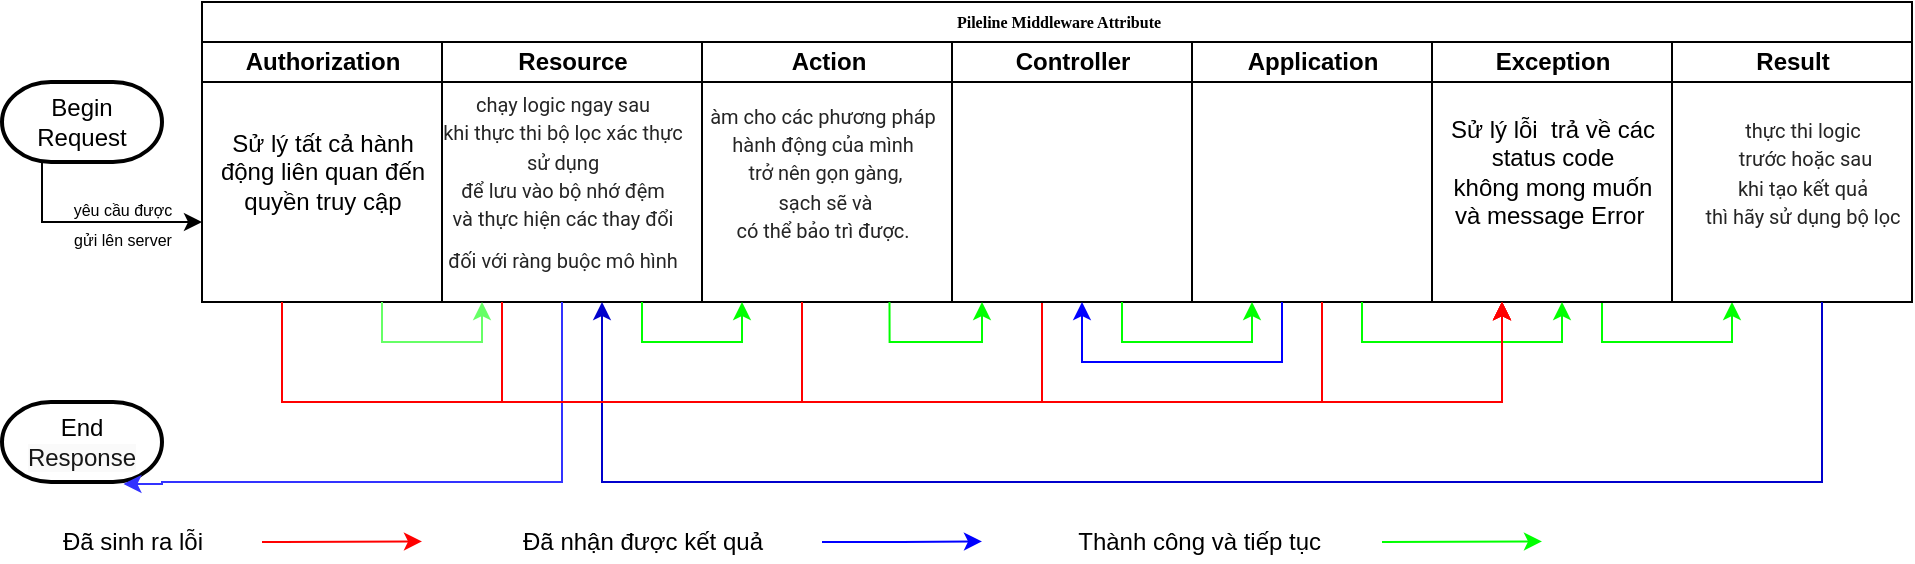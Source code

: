 <mxfile version="14.6.13" type="device"><diagram name="Page-1" id="74e2e168-ea6b-b213-b513-2b3c1d86103e"><mxGraphModel dx="1108" dy="550" grid="1" gridSize="10" guides="1" tooltips="1" connect="1" arrows="1" fold="1" page="1" pageScale="1" pageWidth="1100" pageHeight="850" background="#ffffff" math="0" shadow="0"><root><mxCell id="0"/><mxCell id="1" parent="0"/><mxCell id="77e6c97f196da883-1" value="Pileline Middleware Attribute" style="swimlane;html=1;childLayout=stackLayout;startSize=20;rounded=0;shadow=0;labelBackgroundColor=none;strokeWidth=1;fontFamily=Verdana;fontSize=8;align=center;" parent="1" vertex="1"><mxGeometry x="120" y="40" width="855" height="150" as="geometry"><mxRectangle x="70" y="40" width="160" height="20" as="alternateBounds"/></mxGeometry></mxCell><mxCell id="77e6c97f196da883-2" value="Authorization" style="swimlane;html=1;startSize=20;" parent="77e6c97f196da883-1" vertex="1"><mxGeometry y="20" width="120" height="130" as="geometry"><mxRectangle y="20" width="30" height="130" as="alternateBounds"/></mxGeometry></mxCell><mxCell id="sSjYZjlQn98mD_e0uDJg-35" value="&lt;span&gt;Sử lý tất cả hành&lt;/span&gt;&lt;br&gt;&lt;span&gt;động liên quan đến&lt;/span&gt;&lt;br&gt;&lt;span&gt;quyền truy cập&lt;/span&gt;" style="text;html=1;align=center;verticalAlign=middle;resizable=0;points=[];autosize=1;strokeColor=none;" vertex="1" parent="77e6c97f196da883-2"><mxGeometry y="40" width="120" height="50" as="geometry"/></mxCell><mxCell id="77e6c97f196da883-3" value="Resource" style="swimlane;html=1;startSize=20;" parent="77e6c97f196da883-1" vertex="1"><mxGeometry x="120" y="20" width="130" height="130" as="geometry"/></mxCell><mxCell id="sSjYZjlQn98mD_e0uDJg-69" value="&lt;font style=&quot;font-size: 10px&quot;&gt;&lt;span style=&quot;color: rgb(37 , 37 , 37) ; font-family: &amp;#34;roboto&amp;#34; , &amp;#34;arial&amp;#34; , sans-serif&quot;&gt;chạy logic ngay sau &lt;br&gt;khi thực thi bộ lọc xác thực&lt;br&gt;&lt;/span&gt;&lt;span style=&quot;color: rgb(37 , 37 , 37) ; font-family: &amp;#34;roboto&amp;#34; , &amp;#34;arial&amp;#34; , sans-serif&quot;&gt;sử dụng &lt;br&gt;để lưu vào bộ nhớ đệm &lt;br&gt;và thực hiện các thay đổi &lt;br&gt;đối với ràng buộc mô hình&lt;/span&gt;&lt;/font&gt;&lt;span style=&quot;color: rgb(37 , 37 , 37) ; font-family: &amp;#34;roboto&amp;#34; , &amp;#34;arial&amp;#34; , sans-serif ; font-size: 18px&quot;&gt;&lt;br&gt;&lt;/span&gt;" style="text;html=1;align=center;verticalAlign=middle;resizable=0;points=[];autosize=1;strokeColor=none;" vertex="1" parent="77e6c97f196da883-3"><mxGeometry x="-10" y="20" width="140" height="100" as="geometry"/></mxCell><mxCell id="77e6c97f196da883-4" value="Action" style="swimlane;html=1;startSize=20;" parent="77e6c97f196da883-1" vertex="1"><mxGeometry x="250" y="20" width="125" height="130" as="geometry"/></mxCell><mxCell id="sSjYZjlQn98mD_e0uDJg-70" value="&lt;span style=&quot;color: rgb(37 , 37 , 37) ; font-family: &amp;#34;roboto&amp;#34; , &amp;#34;arial&amp;#34; , sans-serif&quot;&gt;&lt;font style=&quot;font-size: 10px&quot;&gt;àm cho các phương pháp &lt;br&gt;hành động của mình&lt;br&gt;&amp;nbsp;trở nên gọn gàng,&lt;br&gt;&amp;nbsp;sạch sẽ và &lt;br&gt;có thể bảo trì được.&lt;/font&gt;&lt;/span&gt;" style="text;html=1;align=center;verticalAlign=middle;resizable=0;points=[];autosize=1;strokeColor=none;" vertex="1" parent="77e6c97f196da883-4"><mxGeometry x="-5" y="25" width="130" height="80" as="geometry"/></mxCell><mxCell id="sSjYZjlQn98mD_e0uDJg-44" style="edgeStyle=orthogonalEdgeStyle;rounded=0;orthogonalLoop=1;jettySize=auto;html=1;exitX=0.5;exitY=1;exitDx=0;exitDy=0;strokeColor=#FF0000;" edge="1" parent="77e6c97f196da883-1" source="77e6c97f196da883-5"><mxGeometry relative="1" as="geometry"><mxPoint x="400" y="150" as="sourcePoint"/><mxPoint x="650" y="150" as="targetPoint"/><Array as="points"><mxPoint x="420" y="200"/><mxPoint x="650" y="200"/></Array></mxGeometry></mxCell><mxCell id="77e6c97f196da883-5" value="Controller" style="swimlane;html=1;startSize=20;" parent="77e6c97f196da883-1" vertex="1"><mxGeometry x="375" y="20" width="120" height="130" as="geometry"/></mxCell><mxCell id="sSjYZjlQn98mD_e0uDJg-4" value="Application" style="swimlane;html=1;startSize=20;" vertex="1" parent="77e6c97f196da883-1"><mxGeometry x="495" y="20" width="120" height="130" as="geometry"/></mxCell><mxCell id="sSjYZjlQn98mD_e0uDJg-46" style="edgeStyle=orthogonalEdgeStyle;rounded=0;orthogonalLoop=1;jettySize=auto;html=1;entryX=0.25;entryY=1;entryDx=0;entryDy=0;strokeColor=#00FF00;" edge="1" parent="77e6c97f196da883-1" source="77e6c97f196da883-6" target="77e6c97f196da883-7"><mxGeometry relative="1" as="geometry"><Array as="points"><mxPoint x="700" y="170"/><mxPoint x="765" y="170"/></Array></mxGeometry></mxCell><mxCell id="77e6c97f196da883-6" value="Exception" style="swimlane;html=1;startSize=20;" parent="77e6c97f196da883-1" vertex="1"><mxGeometry x="615" y="20" width="120" height="130" as="geometry"/></mxCell><mxCell id="sSjYZjlQn98mD_e0uDJg-50" value="Sử lý lỗi&amp;nbsp; trả về các &lt;br&gt;status code &lt;br&gt;không mong muốn &lt;br&gt;và message Error&amp;nbsp;" style="text;html=1;align=center;verticalAlign=middle;resizable=0;points=[];autosize=1;strokeColor=none;" vertex="1" parent="77e6c97f196da883-6"><mxGeometry y="35" width="120" height="60" as="geometry"/></mxCell><mxCell id="77e6c97f196da883-7" value="Result" style="swimlane;html=1;startSize=20;" parent="77e6c97f196da883-1" vertex="1"><mxGeometry x="735" y="20" width="120" height="130" as="geometry"/></mxCell><mxCell id="sSjYZjlQn98mD_e0uDJg-71" value="&lt;span style=&quot;color: rgb(37 , 37 , 37) ; font-family: &amp;#34;roboto&amp;#34; , &amp;#34;arial&amp;#34; , sans-serif&quot;&gt;&lt;font style=&quot;font-size: 10px&quot;&gt;thực thi logic&lt;br&gt;&amp;nbsp;trước hoặc sau &lt;br&gt;khi tạo kết quả &lt;br&gt;thì hãy sử dụng bộ lọc&lt;/font&gt;&lt;/span&gt;" style="text;html=1;align=center;verticalAlign=middle;resizable=0;points=[];autosize=1;strokeColor=none;" vertex="1" parent="77e6c97f196da883-7"><mxGeometry x="10" y="30" width="110" height="70" as="geometry"/></mxCell><mxCell id="sSjYZjlQn98mD_e0uDJg-39" style="edgeStyle=orthogonalEdgeStyle;rounded=0;orthogonalLoop=1;jettySize=auto;html=1;strokeColor=#66FF66;" edge="1" parent="77e6c97f196da883-1" source="77e6c97f196da883-2"><mxGeometry relative="1" as="geometry"><mxPoint x="140" y="150" as="targetPoint"/><Array as="points"><mxPoint x="90" y="170"/><mxPoint x="140" y="170"/></Array></mxGeometry></mxCell><mxCell id="sSjYZjlQn98mD_e0uDJg-45" style="edgeStyle=orthogonalEdgeStyle;rounded=0;orthogonalLoop=1;jettySize=auto;html=1;strokeColor=#0000FF;" edge="1" parent="77e6c97f196da883-1"><mxGeometry relative="1" as="geometry"><mxPoint x="440" y="150" as="targetPoint"/><mxPoint x="540" y="150" as="sourcePoint"/><Array as="points"><mxPoint x="540" y="180"/><mxPoint x="440" y="180"/></Array></mxGeometry></mxCell><mxCell id="sSjYZjlQn98mD_e0uDJg-54" style="edgeStyle=orthogonalEdgeStyle;rounded=0;orthogonalLoop=1;jettySize=auto;html=1;strokeColor=#FF0000;fillColor=#FF0D05;" edge="1" parent="77e6c97f196da883-1" source="sSjYZjlQn98mD_e0uDJg-4"><mxGeometry relative="1" as="geometry"><mxPoint x="650" y="150" as="targetPoint"/><Array as="points"><mxPoint x="560" y="200"/><mxPoint x="650" y="200"/></Array></mxGeometry></mxCell><mxCell id="sSjYZjlQn98mD_e0uDJg-13" value="" style="edgeStyle=orthogonalEdgeStyle;rounded=0;orthogonalLoop=1;jettySize=auto;html=1;" edge="1" parent="1" source="sSjYZjlQn98mD_e0uDJg-1"><mxGeometry relative="1" as="geometry"><mxPoint x="120" y="150" as="targetPoint"/><Array as="points"><mxPoint x="40" y="150"/></Array></mxGeometry></mxCell><mxCell id="sSjYZjlQn98mD_e0uDJg-1" value="Begin&lt;br&gt;Request" style="strokeWidth=2;html=1;shape=mxgraph.flowchart.terminator;whiteSpace=wrap;" vertex="1" parent="1"><mxGeometry x="20" y="80" width="80" height="40" as="geometry"/></mxCell><mxCell id="sSjYZjlQn98mD_e0uDJg-31" value="&lt;font style=&quot;font-size: 8px&quot;&gt;yêu cầu được &lt;br&gt;gửi lên server&lt;/font&gt;" style="text;html=1;align=center;verticalAlign=middle;resizable=0;points=[];autosize=1;strokeColor=none;" vertex="1" parent="1"><mxGeometry x="50" y="130" width="60" height="40" as="geometry"/></mxCell><mxCell id="sSjYZjlQn98mD_e0uDJg-33" value="&lt;font style=&quot;font-size: 12px&quot;&gt;End&lt;br&gt;&lt;span style=&quot;color: rgb(23 , 23 , 23) ; background-color: rgb(250 , 250 , 250)&quot;&gt;Response&lt;/span&gt;&lt;/font&gt;" style="strokeWidth=2;html=1;shape=mxgraph.flowchart.terminator;whiteSpace=wrap;" vertex="1" parent="1"><mxGeometry x="20" y="240" width="80" height="40" as="geometry"/></mxCell><mxCell id="sSjYZjlQn98mD_e0uDJg-41" style="edgeStyle=orthogonalEdgeStyle;rounded=0;orthogonalLoop=1;jettySize=auto;html=1;strokeColor=#00FF00;" edge="1" parent="1"><mxGeometry relative="1" as="geometry"><mxPoint x="390" y="190" as="targetPoint"/><mxPoint x="340" y="190" as="sourcePoint"/><Array as="points"><mxPoint x="340" y="210"/><mxPoint x="390" y="210"/><mxPoint x="390" y="190"/></Array></mxGeometry></mxCell><mxCell id="sSjYZjlQn98mD_e0uDJg-42" style="edgeStyle=orthogonalEdgeStyle;rounded=0;orthogonalLoop=1;jettySize=auto;html=1;exitX=0.75;exitY=1;exitDx=0;exitDy=0;strokeColor=#00FF00;" edge="1" parent="1" source="77e6c97f196da883-4"><mxGeometry relative="1" as="geometry"><mxPoint x="510" y="190" as="targetPoint"/><Array as="points"><mxPoint x="464" y="210"/><mxPoint x="510" y="210"/></Array></mxGeometry></mxCell><mxCell id="sSjYZjlQn98mD_e0uDJg-43" style="edgeStyle=orthogonalEdgeStyle;rounded=0;orthogonalLoop=1;jettySize=auto;html=1;entryX=0.25;entryY=1;entryDx=0;entryDy=0;strokeColor=#00FF00;" edge="1" parent="1" target="sSjYZjlQn98mD_e0uDJg-4"><mxGeometry relative="1" as="geometry"><mxPoint x="640" y="190" as="targetPoint"/><mxPoint x="580" y="190" as="sourcePoint"/><Array as="points"><mxPoint x="580" y="210"/><mxPoint x="645" y="210"/></Array></mxGeometry></mxCell><mxCell id="sSjYZjlQn98mD_e0uDJg-48" style="edgeStyle=orthogonalEdgeStyle;rounded=0;orthogonalLoop=1;jettySize=auto;html=1;strokeColor=#0000CC;" edge="1" parent="1" source="77e6c97f196da883-7"><mxGeometry relative="1" as="geometry"><mxPoint x="320" y="190" as="targetPoint"/><Array as="points"><mxPoint x="930" y="280"/><mxPoint x="320" y="280"/><mxPoint x="320" y="190"/></Array></mxGeometry></mxCell><mxCell id="sSjYZjlQn98mD_e0uDJg-49" style="edgeStyle=orthogonalEdgeStyle;rounded=0;orthogonalLoop=1;jettySize=auto;html=1;strokeColor=#3333FF;entryX=0.759;entryY=1.025;entryDx=0;entryDy=0;entryPerimeter=0;" edge="1" parent="1" source="77e6c97f196da883-3" target="sSjYZjlQn98mD_e0uDJg-33"><mxGeometry relative="1" as="geometry"><mxPoint x="110" y="350" as="targetPoint"/><Array as="points"><mxPoint x="300" y="280"/><mxPoint x="100" y="280"/><mxPoint x="81" y="281"/></Array></mxGeometry></mxCell><mxCell id="sSjYZjlQn98mD_e0uDJg-51" style="edgeStyle=orthogonalEdgeStyle;rounded=0;orthogonalLoop=1;jettySize=auto;html=1;strokeColor=#FF0000;fillColor=#FF0D05;" edge="1" parent="1" source="77e6c97f196da883-3"><mxGeometry relative="1" as="geometry"><mxPoint x="770" y="190" as="targetPoint"/><Array as="points"><mxPoint x="270" y="240"/><mxPoint x="770" y="240"/></Array></mxGeometry></mxCell><mxCell id="sSjYZjlQn98mD_e0uDJg-52" style="edgeStyle=orthogonalEdgeStyle;rounded=0;orthogonalLoop=1;jettySize=auto;html=1;strokeColor=#FF0000;fillColor=#FF0D05;" edge="1" parent="1" source="77e6c97f196da883-4"><mxGeometry relative="1" as="geometry"><mxPoint x="770" y="190" as="targetPoint"/><Array as="points"><mxPoint x="420" y="240"/><mxPoint x="770" y="240"/></Array></mxGeometry></mxCell><mxCell id="sSjYZjlQn98mD_e0uDJg-53" style="edgeStyle=orthogonalEdgeStyle;rounded=0;orthogonalLoop=1;jettySize=auto;html=1;strokeColor=#00FF00;fillColor=#FF0D05;" edge="1" parent="1" source="sSjYZjlQn98mD_e0uDJg-4"><mxGeometry relative="1" as="geometry"><mxPoint x="800" y="190" as="targetPoint"/><Array as="points"><mxPoint x="700" y="210"/><mxPoint x="800" y="210"/></Array></mxGeometry></mxCell><mxCell id="sSjYZjlQn98mD_e0uDJg-21" style="edgeStyle=orthogonalEdgeStyle;rounded=0;orthogonalLoop=1;jettySize=auto;html=1;fillColor=#FF0D05;strokeColor=#FF0000;" edge="1" parent="1"><mxGeometry relative="1" as="geometry"><mxPoint x="160" y="190" as="sourcePoint"/><mxPoint x="770" y="190" as="targetPoint"/><Array as="points"><mxPoint x="160" y="190"/><mxPoint x="160" y="240"/><mxPoint x="770" y="240"/></Array></mxGeometry></mxCell><mxCell id="sSjYZjlQn98mD_e0uDJg-63" style="edgeStyle=orthogonalEdgeStyle;rounded=0;orthogonalLoop=1;jettySize=auto;html=1;strokeColor=#FF0000;fillColor=#FF0D05;" edge="1" parent="1"><mxGeometry relative="1" as="geometry"><mxPoint x="230" y="309.71" as="targetPoint"/><mxPoint x="150" y="310" as="sourcePoint"/><Array as="points"><mxPoint x="160" y="310"/><mxPoint x="160" y="310"/></Array></mxGeometry></mxCell><mxCell id="sSjYZjlQn98mD_e0uDJg-64" value="&lt;font style=&quot;font-size: 12px&quot;&gt;Đã sinh ra lỗi&lt;/font&gt;" style="text;html=1;align=center;verticalAlign=middle;resizable=0;points=[];autosize=1;strokeColor=none;" vertex="1" parent="1"><mxGeometry x="40" y="300" width="90" height="20" as="geometry"/></mxCell><mxCell id="sSjYZjlQn98mD_e0uDJg-65" style="edgeStyle=orthogonalEdgeStyle;rounded=0;orthogonalLoop=1;jettySize=auto;html=1;strokeColor=#0000FF;fillColor=#FF0D05;" edge="1" parent="1"><mxGeometry relative="1" as="geometry"><mxPoint x="510" y="309.71" as="targetPoint"/><mxPoint x="430" y="310.0" as="sourcePoint"/><Array as="points"><mxPoint x="470" y="309.71"/><mxPoint x="510" y="309.71"/></Array></mxGeometry></mxCell><mxCell id="sSjYZjlQn98mD_e0uDJg-66" value="Đã nhận được kết quả" style="text;html=1;align=center;verticalAlign=middle;resizable=0;points=[];autosize=1;strokeColor=none;" vertex="1" parent="1"><mxGeometry x="270" y="300" width="140" height="20" as="geometry"/></mxCell><mxCell id="sSjYZjlQn98mD_e0uDJg-67" style="edgeStyle=orthogonalEdgeStyle;rounded=0;orthogonalLoop=1;jettySize=auto;html=1;strokeColor=#00FF00;fillColor=#FF0D05;" edge="1" parent="1"><mxGeometry relative="1" as="geometry"><mxPoint x="790" y="309.71" as="targetPoint"/><mxPoint x="710" y="310.0" as="sourcePoint"/><Array as="points"><mxPoint x="790" y="310"/></Array></mxGeometry></mxCell><mxCell id="sSjYZjlQn98mD_e0uDJg-68" value="Thành công và tiếp tục&amp;nbsp;" style="text;html=1;align=center;verticalAlign=middle;resizable=0;points=[];autosize=1;strokeColor=none;" vertex="1" parent="1"><mxGeometry x="550" y="300" width="140" height="20" as="geometry"/></mxCell></root></mxGraphModel></diagram></mxfile>